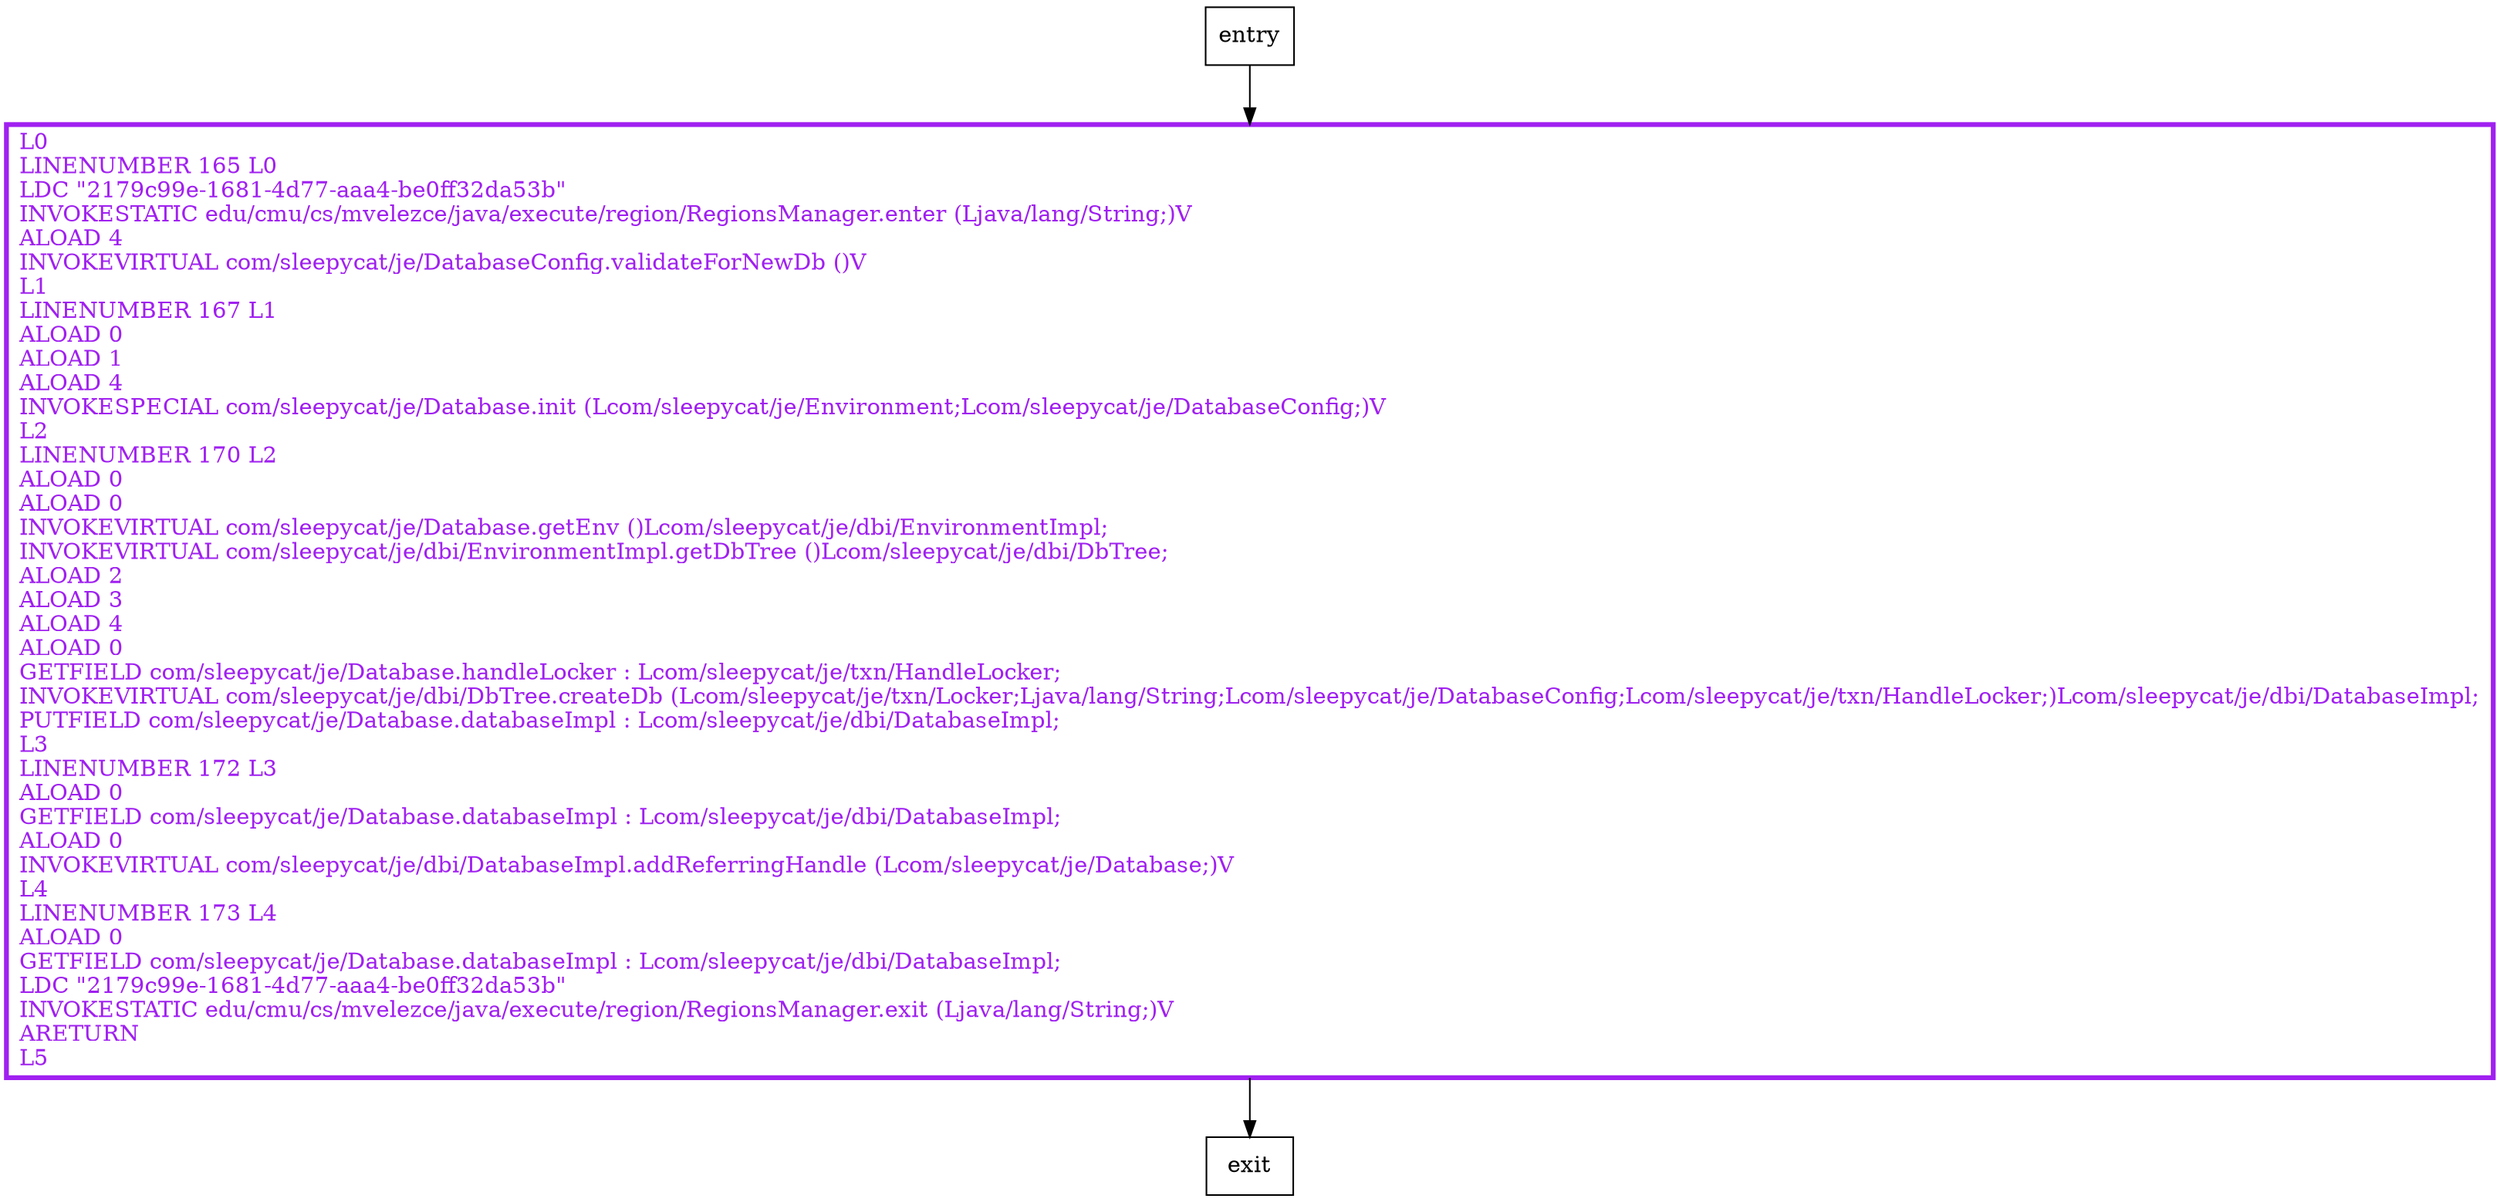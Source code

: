 digraph initNew {
node [shape=record];
394851623 [label="L0\lLINENUMBER 165 L0\lLDC \"2179c99e-1681-4d77-aaa4-be0ff32da53b\"\lINVOKESTATIC edu/cmu/cs/mvelezce/java/execute/region/RegionsManager.enter (Ljava/lang/String;)V\lALOAD 4\lINVOKEVIRTUAL com/sleepycat/je/DatabaseConfig.validateForNewDb ()V\lL1\lLINENUMBER 167 L1\lALOAD 0\lALOAD 1\lALOAD 4\lINVOKESPECIAL com/sleepycat/je/Database.init (Lcom/sleepycat/je/Environment;Lcom/sleepycat/je/DatabaseConfig;)V\lL2\lLINENUMBER 170 L2\lALOAD 0\lALOAD 0\lINVOKEVIRTUAL com/sleepycat/je/Database.getEnv ()Lcom/sleepycat/je/dbi/EnvironmentImpl;\lINVOKEVIRTUAL com/sleepycat/je/dbi/EnvironmentImpl.getDbTree ()Lcom/sleepycat/je/dbi/DbTree;\lALOAD 2\lALOAD 3\lALOAD 4\lALOAD 0\lGETFIELD com/sleepycat/je/Database.handleLocker : Lcom/sleepycat/je/txn/HandleLocker;\lINVOKEVIRTUAL com/sleepycat/je/dbi/DbTree.createDb (Lcom/sleepycat/je/txn/Locker;Ljava/lang/String;Lcom/sleepycat/je/DatabaseConfig;Lcom/sleepycat/je/txn/HandleLocker;)Lcom/sleepycat/je/dbi/DatabaseImpl;\lPUTFIELD com/sleepycat/je/Database.databaseImpl : Lcom/sleepycat/je/dbi/DatabaseImpl;\lL3\lLINENUMBER 172 L3\lALOAD 0\lGETFIELD com/sleepycat/je/Database.databaseImpl : Lcom/sleepycat/je/dbi/DatabaseImpl;\lALOAD 0\lINVOKEVIRTUAL com/sleepycat/je/dbi/DatabaseImpl.addReferringHandle (Lcom/sleepycat/je/Database;)V\lL4\lLINENUMBER 173 L4\lALOAD 0\lGETFIELD com/sleepycat/je/Database.databaseImpl : Lcom/sleepycat/je/dbi/DatabaseImpl;\lLDC \"2179c99e-1681-4d77-aaa4-be0ff32da53b\"\lINVOKESTATIC edu/cmu/cs/mvelezce/java/execute/region/RegionsManager.exit (Ljava/lang/String;)V\lARETURN\lL5\l"];
entry;
exit;
entry -> 394851623
394851623 -> exit
394851623[fontcolor="purple", penwidth=3, color="purple"];
}
